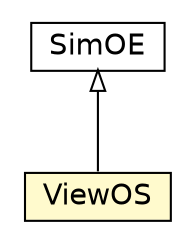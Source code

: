 #!/usr/local/bin/dot
#
# Class diagram 
# Generated by UMLGraph version R5_6_6-1-g9240c4 (http://www.umlgraph.org/)
#

digraph G {
	edge [fontname="Helvetica",fontsize=10,labelfontname="Helvetica",labelfontsize=10];
	node [fontname="Helvetica",fontsize=10,shape=plaintext];
	nodesep=0.25;
	ranksep=0.5;
	// moise.tools.ViewOS
	c12766 [label=<<table title="moise.tools.ViewOS" border="0" cellborder="1" cellspacing="0" cellpadding="2" port="p" bgcolor="lemonChiffon" href="./ViewOS.html">
		<tr><td><table border="0" cellspacing="0" cellpadding="1">
<tr><td align="center" balign="center"> ViewOS </td></tr>
		</table></td></tr>
		</table>>, URL="./ViewOS.html", fontname="Helvetica", fontcolor="black", fontsize=14.0];
	// moise.tools.SimOE
	c12768 [label=<<table title="moise.tools.SimOE" border="0" cellborder="1" cellspacing="0" cellpadding="2" port="p" href="./SimOE.html">
		<tr><td><table border="0" cellspacing="0" cellpadding="1">
<tr><td align="center" balign="center"> SimOE </td></tr>
		</table></td></tr>
		</table>>, URL="./SimOE.html", fontname="Helvetica", fontcolor="black", fontsize=14.0];
	//moise.tools.ViewOS extends moise.tools.SimOE
	c12768:p -> c12766:p [dir=back,arrowtail=empty];
}

